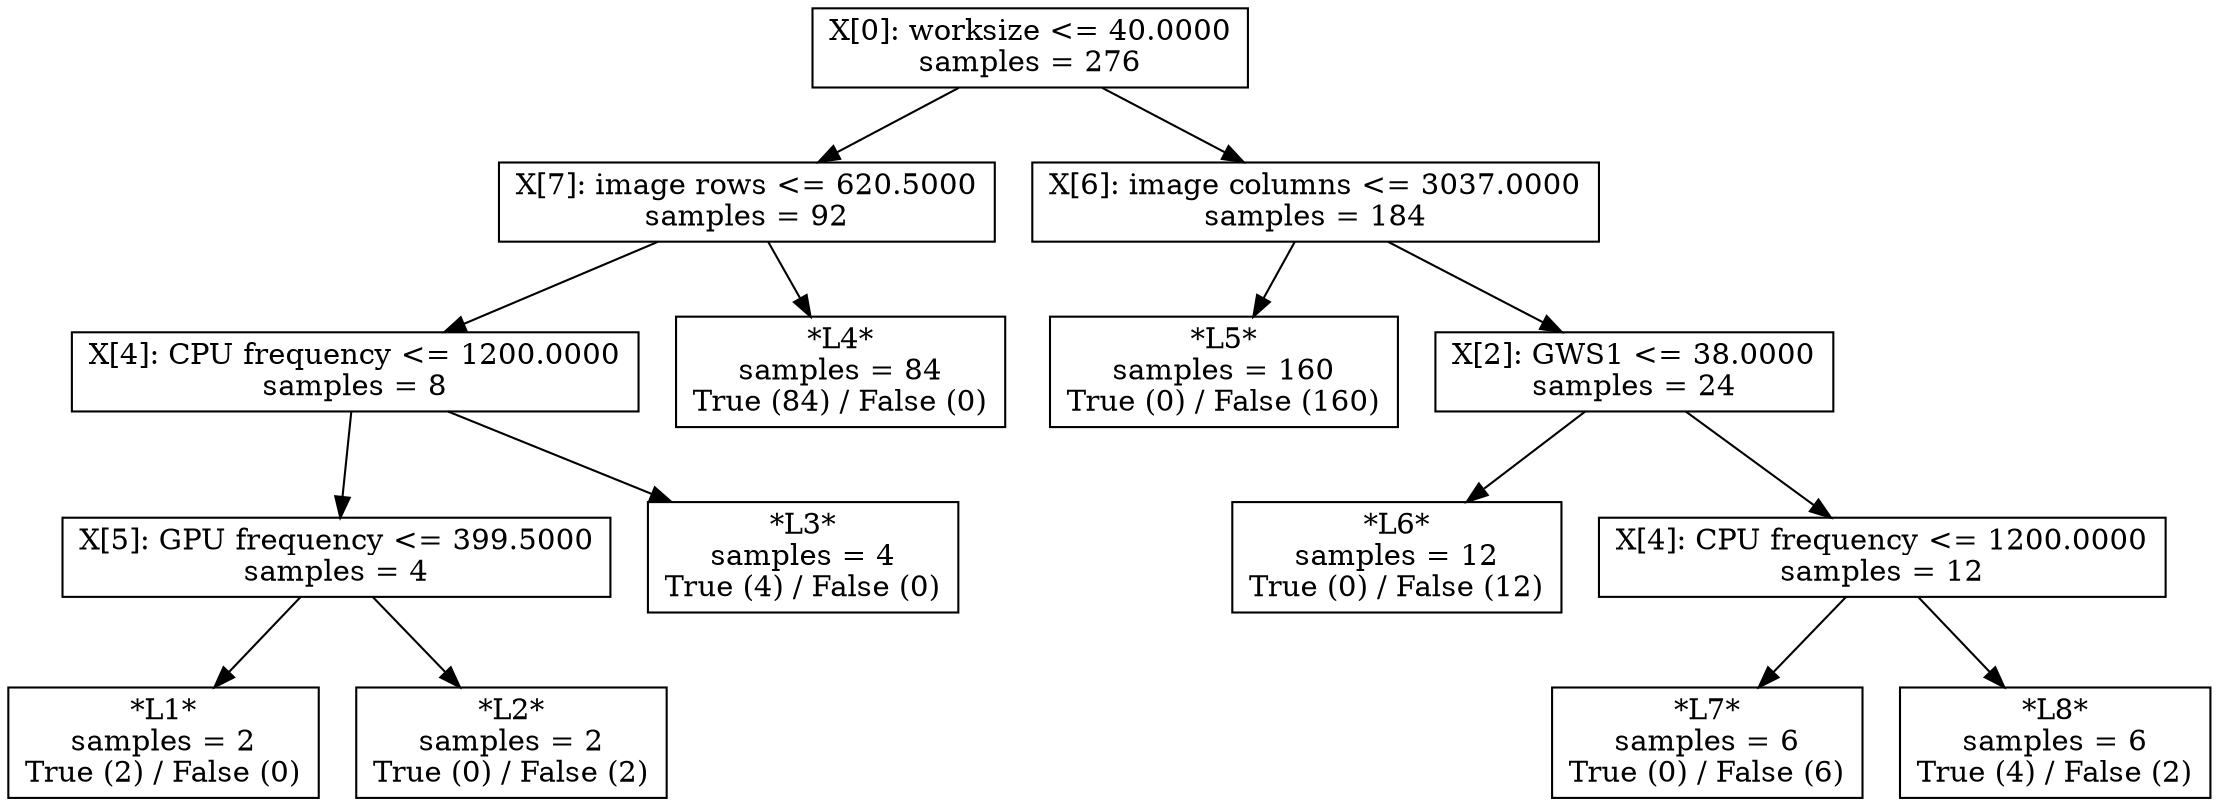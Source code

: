 digraph Tree {
0 [label="X[0]: worksize <= 40.0000\nsamples = 276", shape="box"] ;
1 [label="X[7]: image rows <= 620.5000\nsamples = 92", shape="box"] ;
0 -> 1 ;
2 [label="X[4]: CPU frequency <= 1200.0000\nsamples = 8", shape="box"] ;
1 -> 2 ;
3 [label="X[5]: GPU frequency <= 399.5000\nsamples = 4", shape="box"] ;
2 -> 3 ;
4 [label="*L1*\nsamples = 2\nTrue (2) / False (0)", shape="box"] ;
3 -> 4 ;
5 [label="*L2*\nsamples = 2\nTrue (0) / False (2)", shape="box"] ;
3 -> 5 ;
6 [label="*L3*\nsamples = 4\nTrue (4) / False (0)", shape="box"] ;
2 -> 6 ;
7 [label="*L4*\nsamples = 84\nTrue (84) / False (0)", shape="box"] ;
1 -> 7 ;
8 [label="X[6]: image columns <= 3037.0000\nsamples = 184", shape="box"] ;
0 -> 8 ;
9 [label="*L5*\nsamples = 160\nTrue (0) / False (160)", shape="box"] ;
8 -> 9 ;
10 [label="X[2]: GWS1 <= 38.0000\nsamples = 24", shape="box"] ;
8 -> 10 ;
11 [label="*L6*\nsamples = 12\nTrue (0) / False (12)", shape="box"] ;
10 -> 11 ;
12 [label="X[4]: CPU frequency <= 1200.0000\nsamples = 12", shape="box"] ;
10 -> 12 ;
13 [label="*L7*\nsamples = 6\nTrue (0) / False (6)", shape="box"] ;
12 -> 13 ;
14 [label="*L8*\nsamples = 6\nTrue (4) / False (2)", shape="box"] ;
12 -> 14 ;
}
